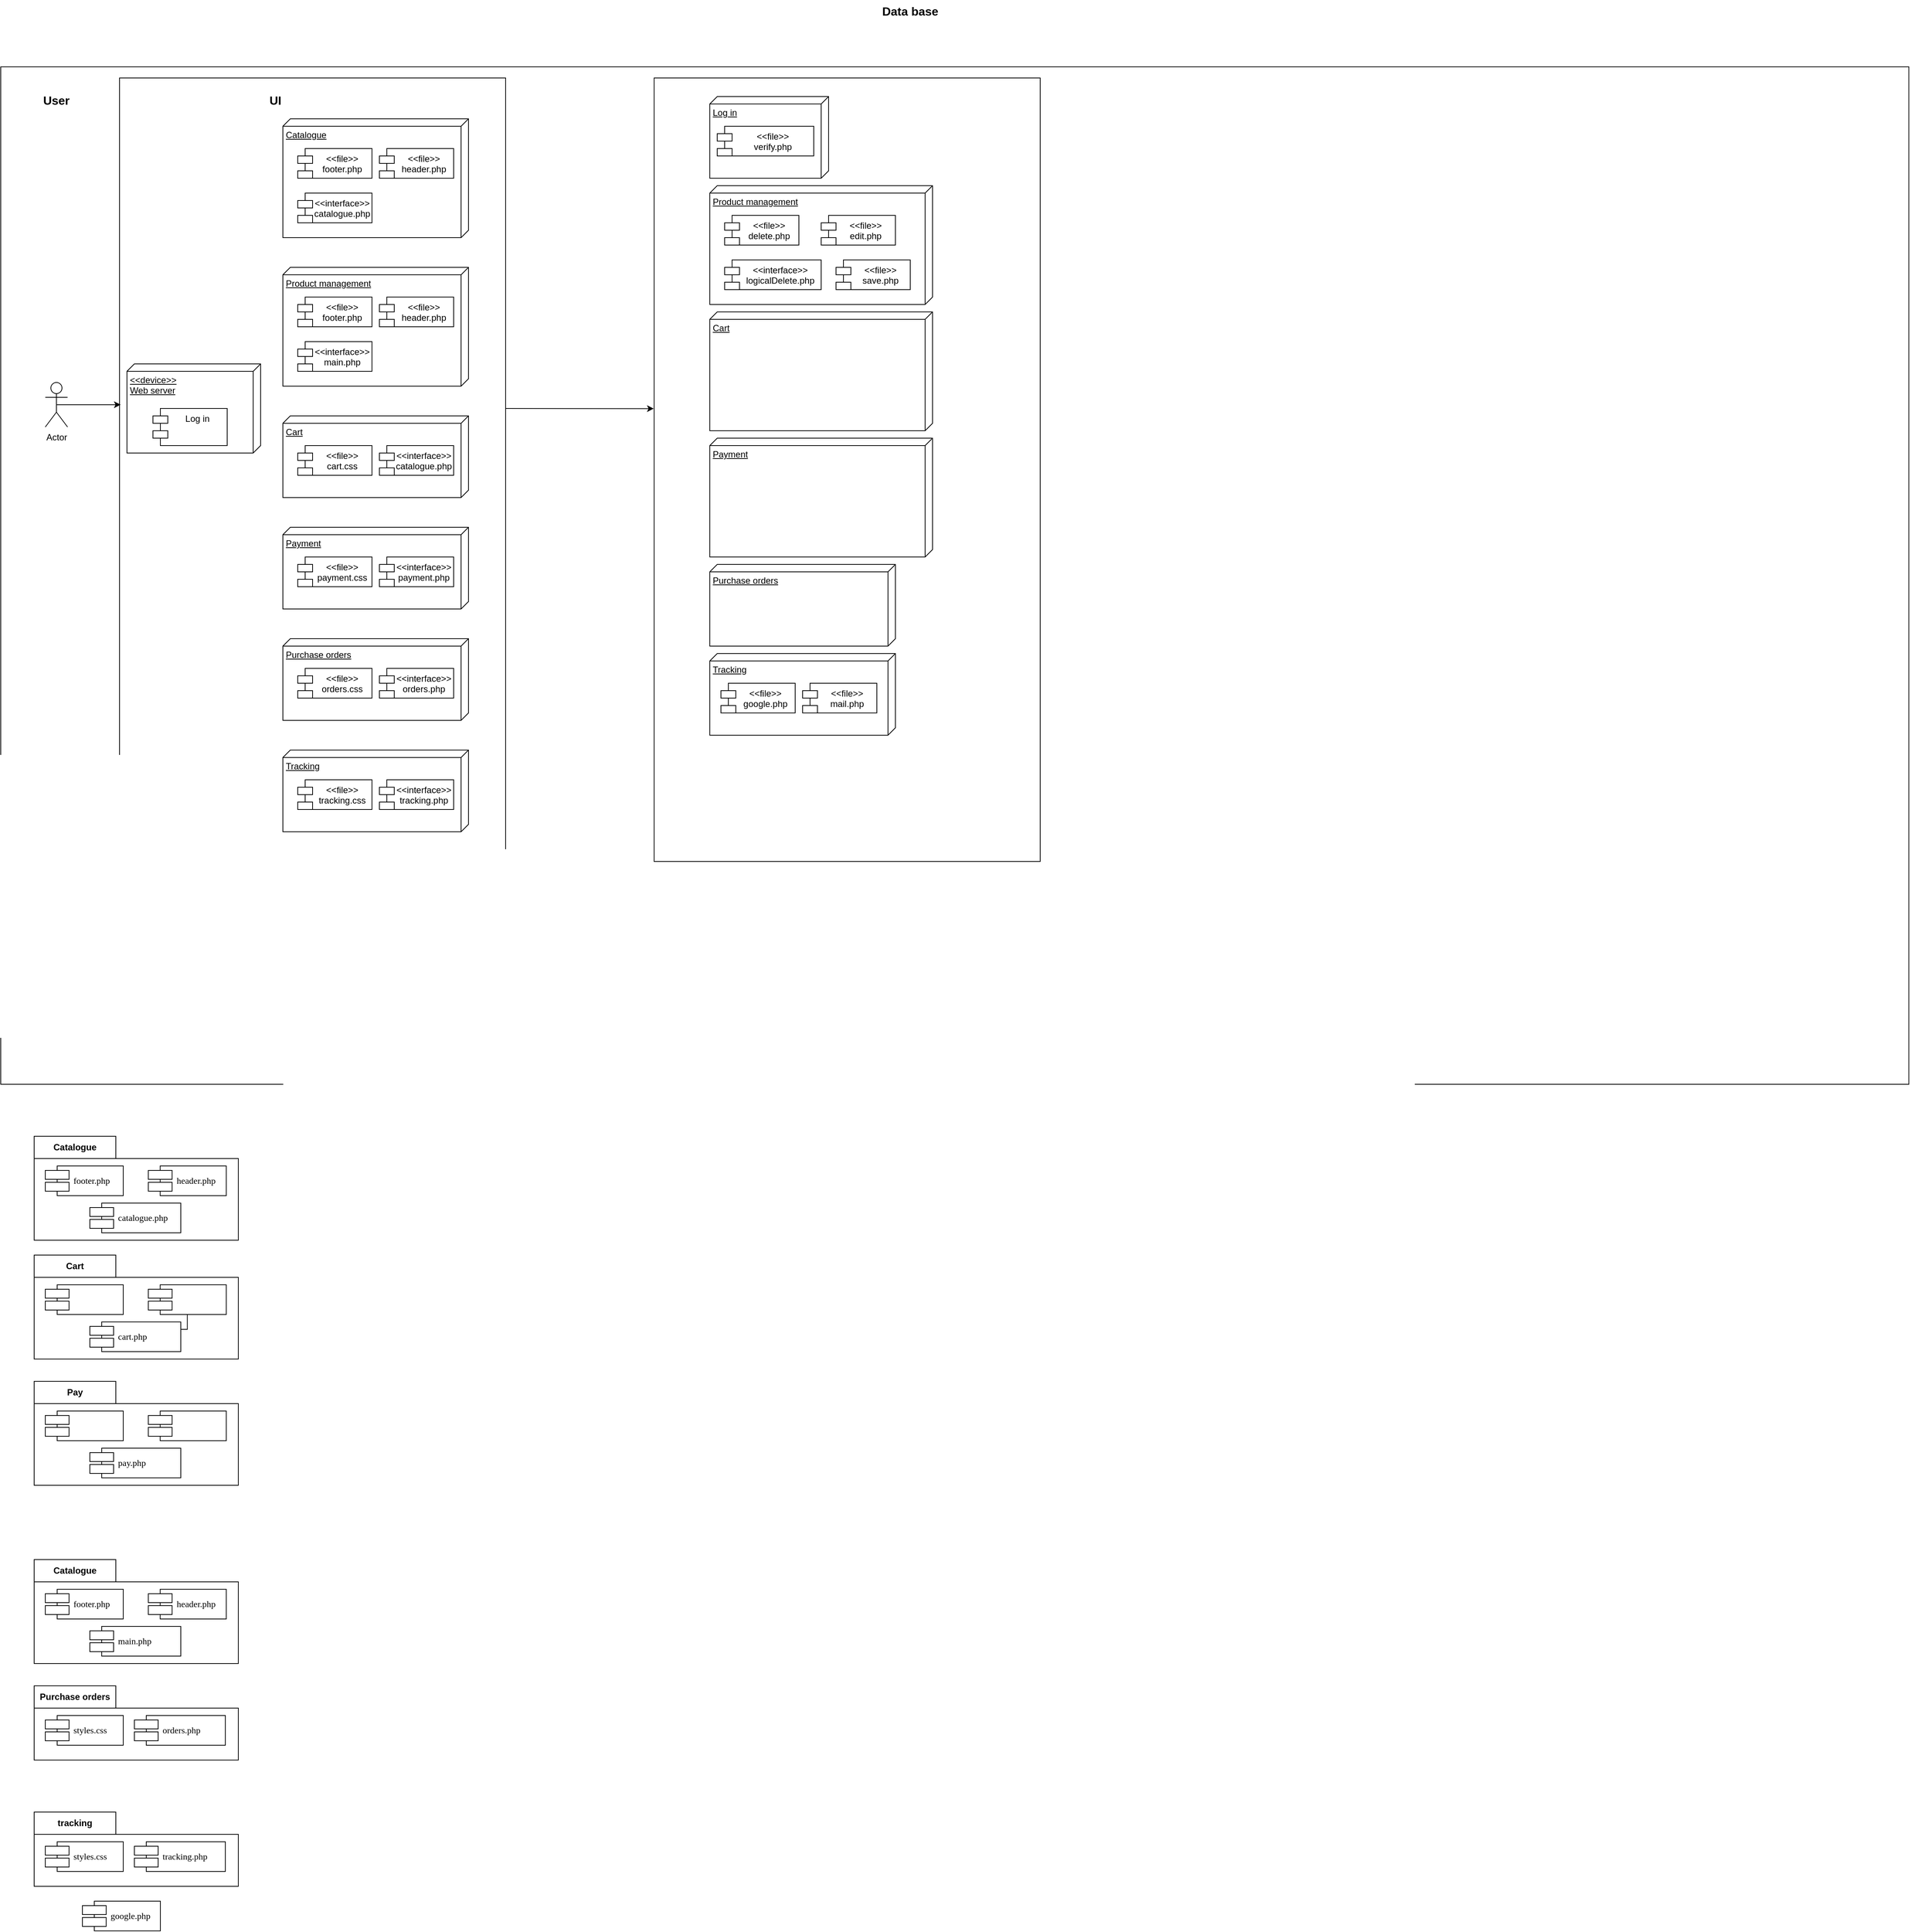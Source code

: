 <mxfile version="22.0.5" type="github">
  <diagram name="Page-1" id="5f0bae14-7c28-e335-631c-24af17079c00">
    <mxGraphModel dx="1100" dy="1503" grid="1" gridSize="10" guides="1" tooltips="1" connect="1" arrows="1" fold="1" page="1" pageScale="1" pageWidth="1100" pageHeight="850" background="none" math="0" shadow="0">
      <root>
        <mxCell id="0" />
        <mxCell id="1" parent="0" />
        <mxCell id="J5J9uf3mER5z5vJLkw7r-1" value="" style="rounded=0;whiteSpace=wrap;html=1;movable=1;resizable=1;rotatable=1;deletable=1;editable=1;locked=0;connectable=1;" vertex="1" parent="1">
          <mxGeometry width="2570" height="1370" as="geometry" />
        </mxCell>
        <mxCell id="J5J9uf3mER5z5vJLkw7r-74" value="" style="rounded=0;whiteSpace=wrap;html=1;" vertex="1" parent="1">
          <mxGeometry x="160" y="15" width="520" height="1055" as="geometry" />
        </mxCell>
        <mxCell id="J5J9uf3mER5z5vJLkw7r-2" value="&lt;font style=&quot;font-size: 16px;&quot;&gt;&lt;b&gt;User&lt;/b&gt;&lt;/font&gt;" style="text;html=1;strokeColor=none;fillColor=none;align=center;verticalAlign=middle;whiteSpace=wrap;rounded=0;" vertex="1" parent="1">
          <mxGeometry x="45" y="30" width="60" height="30" as="geometry" />
        </mxCell>
        <mxCell id="J5J9uf3mER5z5vJLkw7r-3" value="&lt;font style=&quot;font-size: 16px;&quot;&gt;&lt;b&gt;UI&lt;/b&gt;&lt;/font&gt;" style="text;html=1;strokeColor=none;fillColor=none;align=center;verticalAlign=middle;whiteSpace=wrap;rounded=0;" vertex="1" parent="1">
          <mxGeometry x="340" y="30" width="60" height="30" as="geometry" />
        </mxCell>
        <mxCell id="J5J9uf3mER5z5vJLkw7r-4" value="&lt;span style=&quot;font-size: 16px;&quot;&gt;&lt;b&gt;&lt;br&gt;&lt;/b&gt;&lt;/span&gt;" style="text;html=1;strokeColor=none;fillColor=none;align=center;verticalAlign=middle;whiteSpace=wrap;rounded=0;" vertex="1" parent="1">
          <mxGeometry x="880" y="30" width="60" height="30" as="geometry" />
        </mxCell>
        <mxCell id="J5J9uf3mER5z5vJLkw7r-5" value="Actor" style="shape=umlActor;verticalLabelPosition=bottom;verticalAlign=top;html=1;outlineConnect=0;" vertex="1" parent="1">
          <mxGeometry x="60" y="425" width="30" height="60" as="geometry" />
        </mxCell>
        <mxCell id="J5J9uf3mER5z5vJLkw7r-46" value="&lt;span style=&quot;font-size: 16px;&quot;&gt;&lt;b&gt;Data base&lt;br&gt;&lt;/b&gt;&lt;/span&gt;" style="text;html=1;strokeColor=none;fillColor=none;align=center;verticalAlign=middle;whiteSpace=wrap;rounded=0;" vertex="1" parent="1">
          <mxGeometry x="1180" y="-90" width="90" height="30" as="geometry" />
        </mxCell>
        <mxCell id="J5J9uf3mER5z5vJLkw7r-49" value="" style="group;movable=1;resizable=1;rotatable=1;deletable=1;editable=1;locked=0;connectable=1;fillStyle=auto;" vertex="1" connectable="0" parent="1">
          <mxGeometry x="170" y="400" width="180" height="120" as="geometry" />
        </mxCell>
        <mxCell id="J5J9uf3mER5z5vJLkw7r-47" value="&amp;lt;&amp;lt;device&amp;gt;&amp;gt;&lt;br&gt;Web server" style="verticalAlign=top;align=left;spacingTop=8;spacingLeft=2;spacingRight=12;shape=cube;size=10;direction=south;fontStyle=4;html=1;whiteSpace=wrap;movable=0;resizable=0;rotatable=0;deletable=0;editable=0;locked=1;connectable=0;" vertex="1" parent="J5J9uf3mER5z5vJLkw7r-49">
          <mxGeometry width="180" height="120" as="geometry" />
        </mxCell>
        <mxCell id="J5J9uf3mER5z5vJLkw7r-48" value="Log in" style="shape=module;align=left;spacingLeft=20;align=center;verticalAlign=top;whiteSpace=wrap;html=1;" vertex="1" parent="J5J9uf3mER5z5vJLkw7r-49">
          <mxGeometry x="35" y="60" width="100" height="50" as="geometry" />
        </mxCell>
        <mxCell id="J5J9uf3mER5z5vJLkw7r-50" value="Catalogue" style="shape=folder;fontStyle=1;tabWidth=110;tabHeight=30;tabPosition=left;html=1;boundedLbl=1;labelInHeader=1;container=1;collapsible=0;recursiveResize=0;whiteSpace=wrap;" vertex="1" parent="1">
          <mxGeometry x="45" y="1440" width="275" height="140" as="geometry" />
        </mxCell>
        <mxCell id="J5J9uf3mER5z5vJLkw7r-51" value="footer.php" style="shape=component;align=left;spacingLeft=36;rounded=0;shadow=0;comic=0;labelBackgroundColor=none;strokeWidth=1;fontFamily=Verdana;fontSize=12;html=1;" vertex="1" parent="J5J9uf3mER5z5vJLkw7r-50">
          <mxGeometry x="15" y="40" width="105" height="40" as="geometry" />
        </mxCell>
        <mxCell id="J5J9uf3mER5z5vJLkw7r-52" value="header.php" style="shape=component;align=left;spacingLeft=36;rounded=0;shadow=0;comic=0;labelBackgroundColor=none;strokeWidth=1;fontFamily=Verdana;fontSize=12;html=1;" vertex="1" parent="J5J9uf3mER5z5vJLkw7r-50">
          <mxGeometry x="153.75" y="40" width="105" height="40" as="geometry" />
        </mxCell>
        <mxCell id="J5J9uf3mER5z5vJLkw7r-53" value="catalogue.php" style="shape=component;align=left;spacingLeft=36;rounded=0;shadow=0;comic=0;labelBackgroundColor=none;strokeWidth=1;fontFamily=Verdana;fontSize=12;html=1;" vertex="1" parent="J5J9uf3mER5z5vJLkw7r-50">
          <mxGeometry x="75" y="90" width="122.5" height="40" as="geometry" />
        </mxCell>
        <mxCell id="J5J9uf3mER5z5vJLkw7r-54" value="Cart" style="shape=folder;fontStyle=1;tabWidth=110;tabHeight=30;tabPosition=left;html=1;boundedLbl=1;labelInHeader=1;container=1;collapsible=0;recursiveResize=0;whiteSpace=wrap;" vertex="1" parent="1">
          <mxGeometry x="45" y="1600" width="275" height="140" as="geometry" />
        </mxCell>
        <mxCell id="J5J9uf3mER5z5vJLkw7r-55" value="" style="shape=component;align=left;spacingLeft=36;rounded=0;shadow=0;comic=0;labelBackgroundColor=none;strokeWidth=1;fontFamily=Verdana;fontSize=12;html=1;" vertex="1" parent="J5J9uf3mER5z5vJLkw7r-54">
          <mxGeometry x="15" y="40" width="105" height="40" as="geometry" />
        </mxCell>
        <mxCell id="J5J9uf3mER5z5vJLkw7r-56" value="" style="edgeStyle=orthogonalEdgeStyle;rounded=0;orthogonalLoop=1;jettySize=auto;html=1;" edge="1" parent="J5J9uf3mER5z5vJLkw7r-54" source="J5J9uf3mER5z5vJLkw7r-57" target="J5J9uf3mER5z5vJLkw7r-58">
          <mxGeometry relative="1" as="geometry" />
        </mxCell>
        <mxCell id="J5J9uf3mER5z5vJLkw7r-57" value="" style="shape=component;align=left;spacingLeft=36;rounded=0;shadow=0;comic=0;labelBackgroundColor=none;strokeWidth=1;fontFamily=Verdana;fontSize=12;html=1;" vertex="1" parent="J5J9uf3mER5z5vJLkw7r-54">
          <mxGeometry x="153.75" y="40" width="105" height="40" as="geometry" />
        </mxCell>
        <mxCell id="J5J9uf3mER5z5vJLkw7r-58" value="cart.php" style="shape=component;align=left;spacingLeft=36;rounded=0;shadow=0;comic=0;labelBackgroundColor=none;strokeWidth=1;fontFamily=Verdana;fontSize=12;html=1;" vertex="1" parent="J5J9uf3mER5z5vJLkw7r-54">
          <mxGeometry x="75" y="90" width="122.5" height="40" as="geometry" />
        </mxCell>
        <mxCell id="J5J9uf3mER5z5vJLkw7r-59" value="Pay" style="shape=folder;fontStyle=1;tabWidth=110;tabHeight=30;tabPosition=left;html=1;boundedLbl=1;labelInHeader=1;container=1;collapsible=0;recursiveResize=0;whiteSpace=wrap;" vertex="1" parent="1">
          <mxGeometry x="45" y="1770" width="275" height="140" as="geometry" />
        </mxCell>
        <mxCell id="J5J9uf3mER5z5vJLkw7r-60" value="" style="shape=component;align=left;spacingLeft=36;rounded=0;shadow=0;comic=0;labelBackgroundColor=none;strokeWidth=1;fontFamily=Verdana;fontSize=12;html=1;" vertex="1" parent="J5J9uf3mER5z5vJLkw7r-59">
          <mxGeometry x="15" y="40" width="105" height="40" as="geometry" />
        </mxCell>
        <mxCell id="J5J9uf3mER5z5vJLkw7r-61" value="" style="shape=component;align=left;spacingLeft=36;rounded=0;shadow=0;comic=0;labelBackgroundColor=none;strokeWidth=1;fontFamily=Verdana;fontSize=12;html=1;" vertex="1" parent="J5J9uf3mER5z5vJLkw7r-59">
          <mxGeometry x="153.75" y="40" width="105" height="40" as="geometry" />
        </mxCell>
        <mxCell id="J5J9uf3mER5z5vJLkw7r-62" value="pay.php" style="shape=component;align=left;spacingLeft=36;rounded=0;shadow=0;comic=0;labelBackgroundColor=none;strokeWidth=1;fontFamily=Verdana;fontSize=12;html=1;" vertex="1" parent="J5J9uf3mER5z5vJLkw7r-59">
          <mxGeometry x="75" y="90" width="122.5" height="40" as="geometry" />
        </mxCell>
        <mxCell id="J5J9uf3mER5z5vJLkw7r-63" value="Catalogue" style="shape=folder;fontStyle=1;tabWidth=110;tabHeight=30;tabPosition=left;html=1;boundedLbl=1;labelInHeader=1;container=1;collapsible=0;recursiveResize=0;whiteSpace=wrap;" vertex="1" parent="1">
          <mxGeometry x="45" y="2010" width="275" height="140" as="geometry" />
        </mxCell>
        <mxCell id="J5J9uf3mER5z5vJLkw7r-64" value="footer.php" style="shape=component;align=left;spacingLeft=36;rounded=0;shadow=0;comic=0;labelBackgroundColor=none;strokeWidth=1;fontFamily=Verdana;fontSize=12;html=1;" vertex="1" parent="J5J9uf3mER5z5vJLkw7r-63">
          <mxGeometry x="15" y="40" width="105" height="40" as="geometry" />
        </mxCell>
        <mxCell id="J5J9uf3mER5z5vJLkw7r-65" value="header.php" style="shape=component;align=left;spacingLeft=36;rounded=0;shadow=0;comic=0;labelBackgroundColor=none;strokeWidth=1;fontFamily=Verdana;fontSize=12;html=1;" vertex="1" parent="J5J9uf3mER5z5vJLkw7r-63">
          <mxGeometry x="153.75" y="40" width="105" height="40" as="geometry" />
        </mxCell>
        <mxCell id="J5J9uf3mER5z5vJLkw7r-66" value="main.php" style="shape=component;align=left;spacingLeft=36;rounded=0;shadow=0;comic=0;labelBackgroundColor=none;strokeWidth=1;fontFamily=Verdana;fontSize=12;html=1;" vertex="1" parent="J5J9uf3mER5z5vJLkw7r-63">
          <mxGeometry x="75" y="90" width="122.5" height="40" as="geometry" />
        </mxCell>
        <mxCell id="J5J9uf3mER5z5vJLkw7r-67" value="Purchase orders" style="shape=folder;fontStyle=1;tabWidth=110;tabHeight=30;tabPosition=left;html=1;boundedLbl=1;labelInHeader=1;container=1;collapsible=0;recursiveResize=0;whiteSpace=wrap;" vertex="1" parent="1">
          <mxGeometry x="45" y="2180" width="275" height="100" as="geometry" />
        </mxCell>
        <mxCell id="J5J9uf3mER5z5vJLkw7r-68" value="styles.css" style="shape=component;align=left;spacingLeft=36;rounded=0;shadow=0;comic=0;labelBackgroundColor=none;strokeWidth=1;fontFamily=Verdana;fontSize=12;html=1;" vertex="1" parent="J5J9uf3mER5z5vJLkw7r-67">
          <mxGeometry x="15" y="40" width="105" height="40" as="geometry" />
        </mxCell>
        <mxCell id="J5J9uf3mER5z5vJLkw7r-69" value="orders.php" style="shape=component;align=left;spacingLeft=36;rounded=0;shadow=0;comic=0;labelBackgroundColor=none;strokeWidth=1;fontFamily=Verdana;fontSize=12;html=1;" vertex="1" parent="J5J9uf3mER5z5vJLkw7r-67">
          <mxGeometry x="135" y="40" width="122.5" height="40" as="geometry" />
        </mxCell>
        <mxCell id="J5J9uf3mER5z5vJLkw7r-70" value="tracking" style="shape=folder;fontStyle=1;tabWidth=110;tabHeight=30;tabPosition=left;html=1;boundedLbl=1;labelInHeader=1;container=1;collapsible=0;recursiveResize=0;whiteSpace=wrap;" vertex="1" parent="1">
          <mxGeometry x="45" y="2350" width="275" height="100" as="geometry" />
        </mxCell>
        <mxCell id="J5J9uf3mER5z5vJLkw7r-71" value="styles.css" style="shape=component;align=left;spacingLeft=36;rounded=0;shadow=0;comic=0;labelBackgroundColor=none;strokeWidth=1;fontFamily=Verdana;fontSize=12;html=1;" vertex="1" parent="J5J9uf3mER5z5vJLkw7r-70">
          <mxGeometry x="15" y="40" width="105" height="40" as="geometry" />
        </mxCell>
        <mxCell id="J5J9uf3mER5z5vJLkw7r-72" value="tracking.php" style="shape=component;align=left;spacingLeft=36;rounded=0;shadow=0;comic=0;labelBackgroundColor=none;strokeWidth=1;fontFamily=Verdana;fontSize=12;html=1;" vertex="1" parent="J5J9uf3mER5z5vJLkw7r-70">
          <mxGeometry x="135" y="40" width="122.5" height="40" as="geometry" />
        </mxCell>
        <mxCell id="J5J9uf3mER5z5vJLkw7r-73" value="google.php" style="shape=component;align=left;spacingLeft=36;rounded=0;shadow=0;comic=0;labelBackgroundColor=none;strokeWidth=1;fontFamily=Verdana;fontSize=12;html=1;" vertex="1" parent="1">
          <mxGeometry x="110" y="2470" width="105" height="40" as="geometry" />
        </mxCell>
        <mxCell id="J5J9uf3mER5z5vJLkw7r-81" value="" style="group" vertex="1" connectable="0" parent="1">
          <mxGeometry x="380" y="70" width="250" height="160" as="geometry" />
        </mxCell>
        <mxCell id="J5J9uf3mER5z5vJLkw7r-75" value="Catalogue" style="verticalAlign=top;align=left;spacingTop=8;spacingLeft=2;spacingRight=12;shape=cube;size=10;direction=south;fontStyle=4;html=1;whiteSpace=wrap;" vertex="1" parent="J5J9uf3mER5z5vJLkw7r-81">
          <mxGeometry width="250" height="160" as="geometry" />
        </mxCell>
        <mxCell id="J5J9uf3mER5z5vJLkw7r-78" value="&amp;lt;&amp;lt;file&amp;gt;&amp;gt;&lt;br&gt;footer.php" style="shape=module;align=left;spacingLeft=20;align=center;verticalAlign=top;whiteSpace=wrap;html=1;" vertex="1" parent="J5J9uf3mER5z5vJLkw7r-81">
          <mxGeometry x="20" y="40" width="100" height="40" as="geometry" />
        </mxCell>
        <mxCell id="J5J9uf3mER5z5vJLkw7r-79" value="&amp;lt;&amp;lt;file&amp;gt;&amp;gt;&lt;br&gt;header.php" style="shape=module;align=left;spacingLeft=20;align=center;verticalAlign=top;whiteSpace=wrap;html=1;" vertex="1" parent="J5J9uf3mER5z5vJLkw7r-81">
          <mxGeometry x="130" y="40" width="100" height="40" as="geometry" />
        </mxCell>
        <mxCell id="J5J9uf3mER5z5vJLkw7r-80" value="&amp;lt;&amp;lt;interface&amp;gt;&amp;gt;&lt;br&gt;catalogue.php" style="shape=module;align=left;spacingLeft=20;align=center;verticalAlign=top;whiteSpace=wrap;html=1;" vertex="1" parent="J5J9uf3mER5z5vJLkw7r-81">
          <mxGeometry x="20" y="100" width="100" height="40" as="geometry" />
        </mxCell>
        <mxCell id="J5J9uf3mER5z5vJLkw7r-82" value="" style="group" vertex="1" connectable="0" parent="1">
          <mxGeometry x="380" y="270" width="250" height="160" as="geometry" />
        </mxCell>
        <mxCell id="J5J9uf3mER5z5vJLkw7r-83" value="Product management" style="verticalAlign=top;align=left;spacingTop=8;spacingLeft=2;spacingRight=12;shape=cube;size=10;direction=south;fontStyle=4;html=1;whiteSpace=wrap;" vertex="1" parent="J5J9uf3mER5z5vJLkw7r-82">
          <mxGeometry width="250" height="160" as="geometry" />
        </mxCell>
        <mxCell id="J5J9uf3mER5z5vJLkw7r-84" value="&amp;lt;&amp;lt;file&amp;gt;&amp;gt;&lt;br&gt;footer.php" style="shape=module;align=left;spacingLeft=20;align=center;verticalAlign=top;whiteSpace=wrap;html=1;" vertex="1" parent="J5J9uf3mER5z5vJLkw7r-82">
          <mxGeometry x="20" y="40" width="100" height="40" as="geometry" />
        </mxCell>
        <mxCell id="J5J9uf3mER5z5vJLkw7r-85" value="&amp;lt;&amp;lt;file&amp;gt;&amp;gt;&lt;br&gt;header.php" style="shape=module;align=left;spacingLeft=20;align=center;verticalAlign=top;whiteSpace=wrap;html=1;" vertex="1" parent="J5J9uf3mER5z5vJLkw7r-82">
          <mxGeometry x="130" y="40" width="100" height="40" as="geometry" />
        </mxCell>
        <mxCell id="J5J9uf3mER5z5vJLkw7r-86" value="&amp;lt;&amp;lt;interface&amp;gt;&amp;gt;&lt;br&gt;main.php" style="shape=module;align=left;spacingLeft=20;align=center;verticalAlign=top;whiteSpace=wrap;html=1;" vertex="1" parent="J5J9uf3mER5z5vJLkw7r-82">
          <mxGeometry x="20" y="100" width="100" height="40" as="geometry" />
        </mxCell>
        <mxCell id="J5J9uf3mER5z5vJLkw7r-87" value="" style="group" vertex="1" connectable="0" parent="1">
          <mxGeometry x="380" y="470" width="250" height="160" as="geometry" />
        </mxCell>
        <mxCell id="J5J9uf3mER5z5vJLkw7r-88" value="Cart" style="verticalAlign=top;align=left;spacingTop=8;spacingLeft=2;spacingRight=12;shape=cube;size=10;direction=south;fontStyle=4;html=1;whiteSpace=wrap;" vertex="1" parent="J5J9uf3mER5z5vJLkw7r-87">
          <mxGeometry width="250" height="110" as="geometry" />
        </mxCell>
        <mxCell id="J5J9uf3mER5z5vJLkw7r-89" value="&amp;lt;&amp;lt;file&amp;gt;&amp;gt;&lt;br&gt;cart.css" style="shape=module;align=left;spacingLeft=20;align=center;verticalAlign=top;whiteSpace=wrap;html=1;" vertex="1" parent="J5J9uf3mER5z5vJLkw7r-87">
          <mxGeometry x="20" y="40" width="100" height="40" as="geometry" />
        </mxCell>
        <mxCell id="J5J9uf3mER5z5vJLkw7r-91" value="&amp;lt;&amp;lt;interface&amp;gt;&amp;gt;&lt;br&gt;catalogue.php" style="shape=module;align=left;spacingLeft=20;align=center;verticalAlign=top;whiteSpace=wrap;html=1;" vertex="1" parent="J5J9uf3mER5z5vJLkw7r-87">
          <mxGeometry x="130" y="40" width="100" height="40" as="geometry" />
        </mxCell>
        <mxCell id="J5J9uf3mER5z5vJLkw7r-92" value="" style="group" vertex="1" connectable="0" parent="1">
          <mxGeometry x="380" y="620" width="250" height="160" as="geometry" />
        </mxCell>
        <mxCell id="J5J9uf3mER5z5vJLkw7r-93" value="Payment" style="verticalAlign=top;align=left;spacingTop=8;spacingLeft=2;spacingRight=12;shape=cube;size=10;direction=south;fontStyle=4;html=1;whiteSpace=wrap;" vertex="1" parent="J5J9uf3mER5z5vJLkw7r-92">
          <mxGeometry width="250" height="110" as="geometry" />
        </mxCell>
        <mxCell id="J5J9uf3mER5z5vJLkw7r-94" value="&amp;lt;&amp;lt;file&amp;gt;&amp;gt;&lt;br&gt;payment.css" style="shape=module;align=left;spacingLeft=20;align=center;verticalAlign=top;whiteSpace=wrap;html=1;" vertex="1" parent="J5J9uf3mER5z5vJLkw7r-92">
          <mxGeometry x="20" y="40" width="100" height="40" as="geometry" />
        </mxCell>
        <mxCell id="J5J9uf3mER5z5vJLkw7r-95" value="&amp;lt;&amp;lt;interface&amp;gt;&amp;gt;&lt;br&gt;payment.php" style="shape=module;align=left;spacingLeft=20;align=center;verticalAlign=top;whiteSpace=wrap;html=1;" vertex="1" parent="J5J9uf3mER5z5vJLkw7r-92">
          <mxGeometry x="130" y="40" width="100" height="40" as="geometry" />
        </mxCell>
        <mxCell id="J5J9uf3mER5z5vJLkw7r-96" value="" style="group" vertex="1" connectable="0" parent="1">
          <mxGeometry x="380" y="770" width="250" height="160" as="geometry" />
        </mxCell>
        <mxCell id="J5J9uf3mER5z5vJLkw7r-97" value="Purchase orders" style="verticalAlign=top;align=left;spacingTop=8;spacingLeft=2;spacingRight=12;shape=cube;size=10;direction=south;fontStyle=4;html=1;whiteSpace=wrap;" vertex="1" parent="J5J9uf3mER5z5vJLkw7r-96">
          <mxGeometry width="250" height="110" as="geometry" />
        </mxCell>
        <mxCell id="J5J9uf3mER5z5vJLkw7r-98" value="&amp;lt;&amp;lt;file&amp;gt;&amp;gt;&lt;br&gt;orders.css" style="shape=module;align=left;spacingLeft=20;align=center;verticalAlign=top;whiteSpace=wrap;html=1;" vertex="1" parent="J5J9uf3mER5z5vJLkw7r-96">
          <mxGeometry x="20" y="40" width="100" height="40" as="geometry" />
        </mxCell>
        <mxCell id="J5J9uf3mER5z5vJLkw7r-99" value="&amp;lt;&amp;lt;interface&amp;gt;&amp;gt;&lt;br&gt;orders.php" style="shape=module;align=left;spacingLeft=20;align=center;verticalAlign=top;whiteSpace=wrap;html=1;" vertex="1" parent="J5J9uf3mER5z5vJLkw7r-96">
          <mxGeometry x="130" y="40" width="100" height="40" as="geometry" />
        </mxCell>
        <mxCell id="J5J9uf3mER5z5vJLkw7r-100" value="" style="group" vertex="1" connectable="0" parent="1">
          <mxGeometry x="380" y="920" width="250" height="160" as="geometry" />
        </mxCell>
        <mxCell id="J5J9uf3mER5z5vJLkw7r-101" value="Tracking" style="verticalAlign=top;align=left;spacingTop=8;spacingLeft=2;spacingRight=12;shape=cube;size=10;direction=south;fontStyle=4;html=1;whiteSpace=wrap;" vertex="1" parent="J5J9uf3mER5z5vJLkw7r-100">
          <mxGeometry width="250" height="110" as="geometry" />
        </mxCell>
        <mxCell id="J5J9uf3mER5z5vJLkw7r-102" value="&amp;lt;&amp;lt;file&amp;gt;&amp;gt;&lt;br&gt;tracking.css" style="shape=module;align=left;spacingLeft=20;align=center;verticalAlign=top;whiteSpace=wrap;html=1;" vertex="1" parent="J5J9uf3mER5z5vJLkw7r-100">
          <mxGeometry x="20" y="40" width="100" height="40" as="geometry" />
        </mxCell>
        <mxCell id="J5J9uf3mER5z5vJLkw7r-103" value="&amp;lt;&amp;lt;interface&amp;gt;&amp;gt;&lt;br&gt;tracking.php" style="shape=module;align=left;spacingLeft=20;align=center;verticalAlign=top;whiteSpace=wrap;html=1;" vertex="1" parent="J5J9uf3mER5z5vJLkw7r-100">
          <mxGeometry x="130" y="40" width="100" height="40" as="geometry" />
        </mxCell>
        <mxCell id="J5J9uf3mER5z5vJLkw7r-104" value="" style="rounded=0;whiteSpace=wrap;html=1;" vertex="1" parent="1">
          <mxGeometry x="880" y="15" width="520" height="1055" as="geometry" />
        </mxCell>
        <mxCell id="J5J9uf3mER5z5vJLkw7r-105" value="" style="group" vertex="1" connectable="0" parent="1">
          <mxGeometry x="955" y="160" width="370" height="160" as="geometry" />
        </mxCell>
        <mxCell id="J5J9uf3mER5z5vJLkw7r-106" value="Product management" style="verticalAlign=top;align=left;spacingTop=8;spacingLeft=2;spacingRight=12;shape=cube;size=10;direction=south;fontStyle=4;html=1;whiteSpace=wrap;" vertex="1" parent="J5J9uf3mER5z5vJLkw7r-105">
          <mxGeometry width="300" height="160" as="geometry" />
        </mxCell>
        <mxCell id="J5J9uf3mER5z5vJLkw7r-107" value="&amp;lt;&amp;lt;file&amp;gt;&amp;gt;&lt;br&gt;delete.php" style="shape=module;align=left;spacingLeft=20;align=center;verticalAlign=top;whiteSpace=wrap;html=1;" vertex="1" parent="J5J9uf3mER5z5vJLkw7r-105">
          <mxGeometry x="20" y="40" width="100" height="40" as="geometry" />
        </mxCell>
        <mxCell id="J5J9uf3mER5z5vJLkw7r-108" value="&amp;lt;&amp;lt;file&amp;gt;&amp;gt;&lt;br style=&quot;border-color: var(--border-color);&quot;&gt;edit.php" style="shape=module;align=left;spacingLeft=20;align=center;verticalAlign=top;whiteSpace=wrap;html=1;" vertex="1" parent="J5J9uf3mER5z5vJLkw7r-105">
          <mxGeometry x="150" y="40" width="100" height="40" as="geometry" />
        </mxCell>
        <mxCell id="J5J9uf3mER5z5vJLkw7r-109" value="&amp;lt;&amp;lt;interface&amp;gt;&amp;gt;&lt;br&gt;logicalDelete.php" style="shape=module;align=left;spacingLeft=20;align=center;verticalAlign=top;whiteSpace=wrap;html=1;" vertex="1" parent="J5J9uf3mER5z5vJLkw7r-105">
          <mxGeometry x="20" y="100" width="130" height="40" as="geometry" />
        </mxCell>
        <mxCell id="J5J9uf3mER5z5vJLkw7r-115" value="&amp;lt;&amp;lt;file&amp;gt;&amp;gt;&lt;br style=&quot;border-color: var(--border-color);&quot;&gt;save.php" style="shape=module;align=left;spacingLeft=20;align=center;verticalAlign=top;whiteSpace=wrap;html=1;" vertex="1" parent="J5J9uf3mER5z5vJLkw7r-105">
          <mxGeometry x="170" y="100" width="100" height="40" as="geometry" />
        </mxCell>
        <mxCell id="J5J9uf3mER5z5vJLkw7r-116" value="" style="group" vertex="1" connectable="0" parent="1">
          <mxGeometry x="955" y="40" width="370" height="160" as="geometry" />
        </mxCell>
        <mxCell id="J5J9uf3mER5z5vJLkw7r-117" value="Log in" style="verticalAlign=top;align=left;spacingTop=8;spacingLeft=2;spacingRight=12;shape=cube;size=10;direction=south;fontStyle=4;html=1;whiteSpace=wrap;" vertex="1" parent="J5J9uf3mER5z5vJLkw7r-116">
          <mxGeometry width="160" height="110" as="geometry" />
        </mxCell>
        <mxCell id="J5J9uf3mER5z5vJLkw7r-120" value="&amp;lt;&amp;lt;file&amp;gt;&amp;gt;&lt;br&gt;verify.php" style="shape=module;align=left;spacingLeft=20;align=center;verticalAlign=top;whiteSpace=wrap;html=1;" vertex="1" parent="J5J9uf3mER5z5vJLkw7r-116">
          <mxGeometry x="10" y="40" width="130" height="40" as="geometry" />
        </mxCell>
        <mxCell id="J5J9uf3mER5z5vJLkw7r-123" style="edgeStyle=orthogonalEdgeStyle;rounded=0;orthogonalLoop=1;jettySize=auto;html=1;exitX=0.5;exitY=0.5;exitDx=0;exitDy=0;exitPerimeter=0;entryX=0.003;entryY=0.417;entryDx=0;entryDy=0;entryPerimeter=0;fontFamily=Helvetica;fontSize=12;fontColor=default;" edge="1" parent="1" source="J5J9uf3mER5z5vJLkw7r-5" target="J5J9uf3mER5z5vJLkw7r-74">
          <mxGeometry relative="1" as="geometry" />
        </mxCell>
        <mxCell id="J5J9uf3mER5z5vJLkw7r-124" value="" style="endArrow=classic;html=1;rounded=0;fontFamily=Helvetica;fontSize=12;fontColor=default;entryX=-0.001;entryY=0.422;entryDx=0;entryDy=0;entryPerimeter=0;" edge="1" parent="1" target="J5J9uf3mER5z5vJLkw7r-104">
          <mxGeometry width="50" height="50" relative="1" as="geometry">
            <mxPoint x="680" y="460" as="sourcePoint" />
            <mxPoint x="730" y="410" as="targetPoint" />
          </mxGeometry>
        </mxCell>
        <mxCell id="J5J9uf3mER5z5vJLkw7r-125" value="" style="group" vertex="1" connectable="0" parent="1">
          <mxGeometry x="955" y="330" width="370" height="160" as="geometry" />
        </mxCell>
        <mxCell id="J5J9uf3mER5z5vJLkw7r-126" value="Cart" style="verticalAlign=top;align=left;spacingTop=8;spacingLeft=2;spacingRight=12;shape=cube;size=10;direction=south;fontStyle=4;html=1;whiteSpace=wrap;" vertex="1" parent="J5J9uf3mER5z5vJLkw7r-125">
          <mxGeometry width="300" height="160" as="geometry" />
        </mxCell>
        <mxCell id="J5J9uf3mER5z5vJLkw7r-132" value="Payment" style="verticalAlign=top;align=left;spacingTop=8;spacingLeft=2;spacingRight=12;shape=cube;size=10;direction=south;fontStyle=4;html=1;whiteSpace=wrap;" vertex="1" parent="1">
          <mxGeometry x="955" y="500" width="300" height="160" as="geometry" />
        </mxCell>
        <mxCell id="J5J9uf3mER5z5vJLkw7r-135" value="Purchase orders" style="verticalAlign=top;align=left;spacingTop=8;spacingLeft=2;spacingRight=12;shape=cube;size=10;direction=south;fontStyle=4;html=1;whiteSpace=wrap;" vertex="1" parent="1">
          <mxGeometry x="955" y="670" width="250" height="110" as="geometry" />
        </mxCell>
        <mxCell id="J5J9uf3mER5z5vJLkw7r-138" value="Tracking" style="verticalAlign=top;align=left;spacingTop=8;spacingLeft=2;spacingRight=12;shape=cube;size=10;direction=south;fontStyle=4;html=1;whiteSpace=wrap;" vertex="1" parent="1">
          <mxGeometry x="955" y="790" width="250" height="110" as="geometry" />
        </mxCell>
        <mxCell id="J5J9uf3mER5z5vJLkw7r-139" value="&amp;lt;&amp;lt;file&amp;gt;&amp;gt;&lt;br&gt;google.php" style="shape=module;align=left;spacingLeft=20;align=center;verticalAlign=top;whiteSpace=wrap;html=1;" vertex="1" parent="1">
          <mxGeometry x="970" y="830" width="100" height="40" as="geometry" />
        </mxCell>
        <mxCell id="J5J9uf3mER5z5vJLkw7r-140" value="&amp;lt;&amp;lt;file&amp;gt;&amp;gt;&lt;br&gt;mail.php" style="shape=module;align=left;spacingLeft=20;align=center;verticalAlign=top;whiteSpace=wrap;html=1;" vertex="1" parent="1">
          <mxGeometry x="1080" y="830" width="100" height="40" as="geometry" />
        </mxCell>
      </root>
    </mxGraphModel>
  </diagram>
</mxfile>
